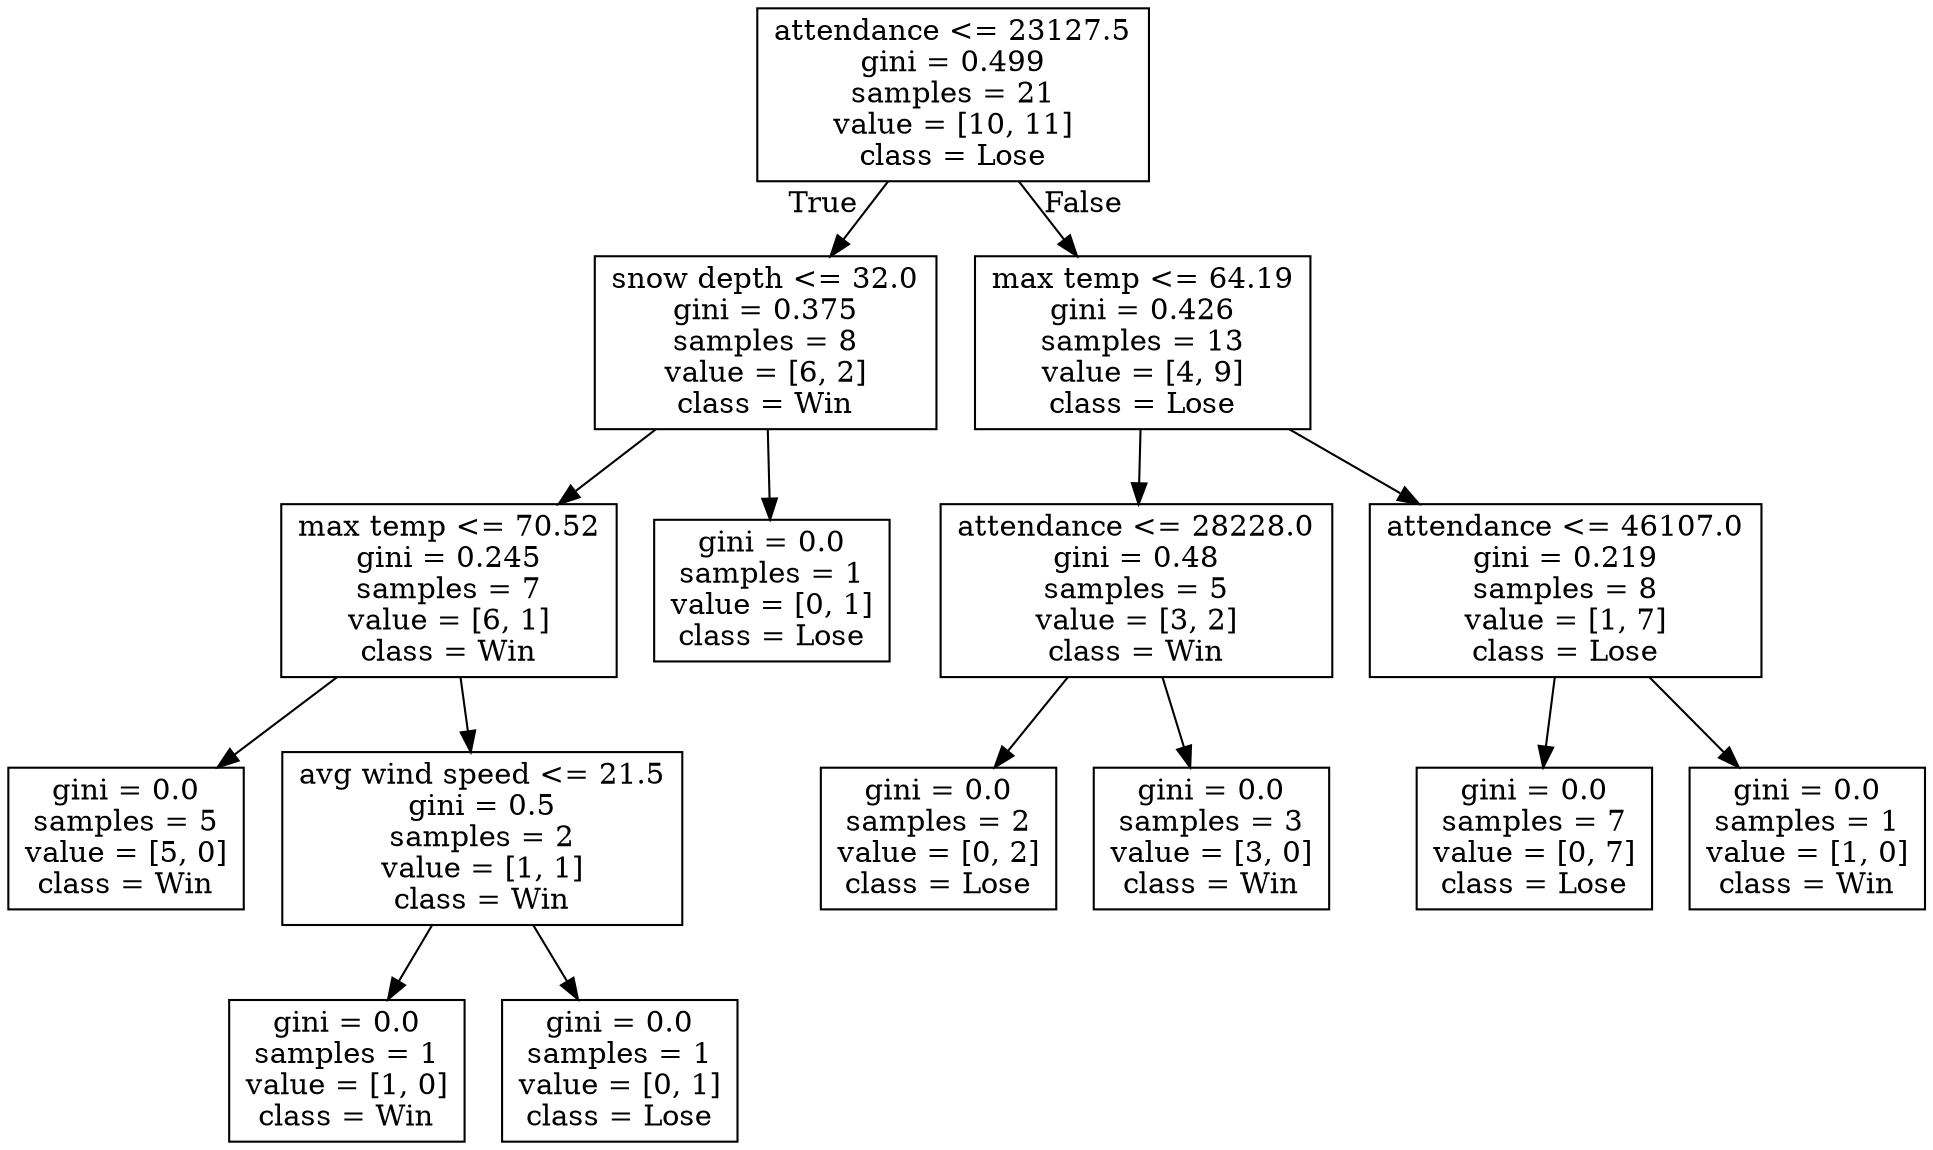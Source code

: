 digraph Tree {
node [shape=box] ;
0 [label="attendance <= 23127.5\ngini = 0.499\nsamples = 21\nvalue = [10, 11]\nclass = Lose"] ;
1 [label="snow depth <= 32.0\ngini = 0.375\nsamples = 8\nvalue = [6, 2]\nclass = Win"] ;
0 -> 1 [labeldistance=2.5, labelangle=45, headlabel="True"] ;
2 [label="max temp <= 70.52\ngini = 0.245\nsamples = 7\nvalue = [6, 1]\nclass = Win"] ;
1 -> 2 ;
3 [label="gini = 0.0\nsamples = 5\nvalue = [5, 0]\nclass = Win"] ;
2 -> 3 ;
4 [label="avg wind speed <= 21.5\ngini = 0.5\nsamples = 2\nvalue = [1, 1]\nclass = Win"] ;
2 -> 4 ;
5 [label="gini = 0.0\nsamples = 1\nvalue = [1, 0]\nclass = Win"] ;
4 -> 5 ;
6 [label="gini = 0.0\nsamples = 1\nvalue = [0, 1]\nclass = Lose"] ;
4 -> 6 ;
7 [label="gini = 0.0\nsamples = 1\nvalue = [0, 1]\nclass = Lose"] ;
1 -> 7 ;
8 [label="max temp <= 64.19\ngini = 0.426\nsamples = 13\nvalue = [4, 9]\nclass = Lose"] ;
0 -> 8 [labeldistance=2.5, labelangle=-45, headlabel="False"] ;
9 [label="attendance <= 28228.0\ngini = 0.48\nsamples = 5\nvalue = [3, 2]\nclass = Win"] ;
8 -> 9 ;
10 [label="gini = 0.0\nsamples = 2\nvalue = [0, 2]\nclass = Lose"] ;
9 -> 10 ;
11 [label="gini = 0.0\nsamples = 3\nvalue = [3, 0]\nclass = Win"] ;
9 -> 11 ;
12 [label="attendance <= 46107.0\ngini = 0.219\nsamples = 8\nvalue = [1, 7]\nclass = Lose"] ;
8 -> 12 ;
13 [label="gini = 0.0\nsamples = 7\nvalue = [0, 7]\nclass = Lose"] ;
12 -> 13 ;
14 [label="gini = 0.0\nsamples = 1\nvalue = [1, 0]\nclass = Win"] ;
12 -> 14 ;
}